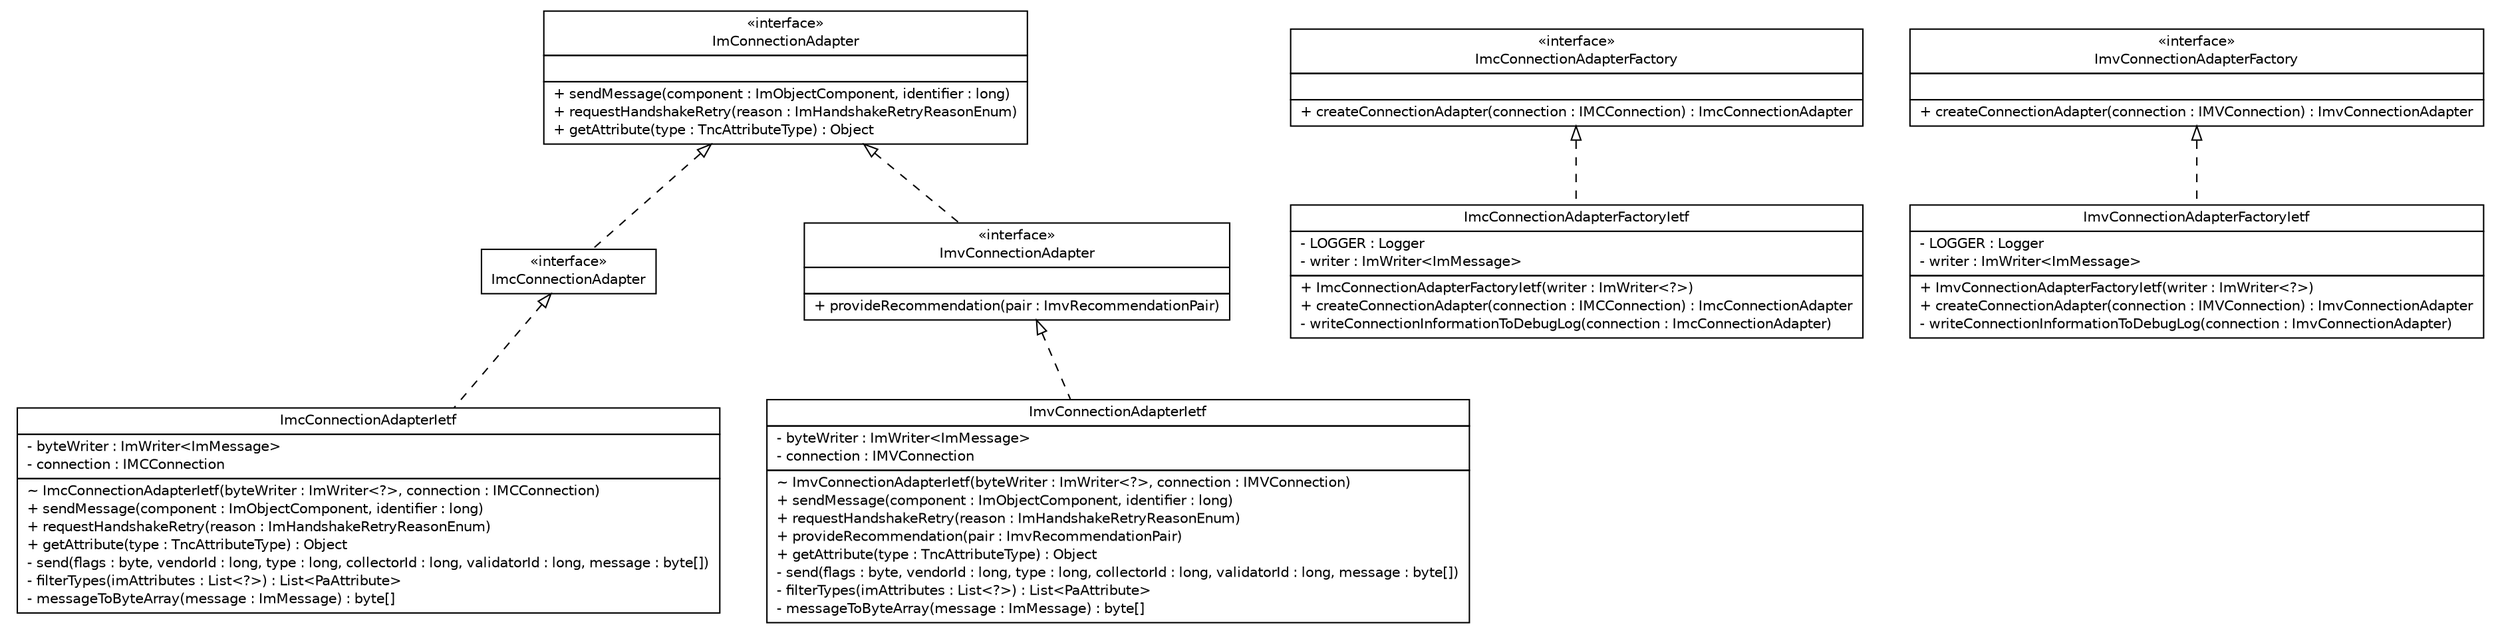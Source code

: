 #!/usr/local/bin/dot
#
# Class diagram 
# Generated by UMLGraph version R5_6 (http://www.umlgraph.org/)
#

digraph G {
	edge [fontname="Helvetica",fontsize=10,labelfontname="Helvetica",labelfontsize=10];
	node [fontname="Helvetica",fontsize=10,shape=plaintext];
	nodesep=0.25;
	ranksep=0.5;
	// de.hsbremen.tc.tnc.im.adapter.connection.ImcConnectionAdapter
	c411 [label=<<table title="de.hsbremen.tc.tnc.im.adapter.connection.ImcConnectionAdapter" border="0" cellborder="1" cellspacing="0" cellpadding="2" port="p" href="./ImcConnectionAdapter.html">
		<tr><td><table border="0" cellspacing="0" cellpadding="1">
<tr><td align="center" balign="center"> &#171;interface&#187; </td></tr>
<tr><td align="center" balign="center"> ImcConnectionAdapter </td></tr>
		</table></td></tr>
		</table>>, URL="./ImcConnectionAdapter.html", fontname="Helvetica", fontcolor="black", fontsize=10.0];
	// de.hsbremen.tc.tnc.im.adapter.connection.ImConnectionAdapter
	c412 [label=<<table title="de.hsbremen.tc.tnc.im.adapter.connection.ImConnectionAdapter" border="0" cellborder="1" cellspacing="0" cellpadding="2" port="p" href="./ImConnectionAdapter.html">
		<tr><td><table border="0" cellspacing="0" cellpadding="1">
<tr><td align="center" balign="center"> &#171;interface&#187; </td></tr>
<tr><td align="center" balign="center"> ImConnectionAdapter </td></tr>
		</table></td></tr>
		<tr><td><table border="0" cellspacing="0" cellpadding="1">
<tr><td align="left" balign="left">  </td></tr>
		</table></td></tr>
		<tr><td><table border="0" cellspacing="0" cellpadding="1">
<tr><td align="left" balign="left"> + sendMessage(component : ImObjectComponent, identifier : long) </td></tr>
<tr><td align="left" balign="left"> + requestHandshakeRetry(reason : ImHandshakeRetryReasonEnum) </td></tr>
<tr><td align="left" balign="left"> + getAttribute(type : TncAttributeType) : Object </td></tr>
		</table></td></tr>
		</table>>, URL="./ImConnectionAdapter.html", fontname="Helvetica", fontcolor="black", fontsize=10.0];
	// de.hsbremen.tc.tnc.im.adapter.connection.ImcConnectionAdapterFactoryIetf
	c413 [label=<<table title="de.hsbremen.tc.tnc.im.adapter.connection.ImcConnectionAdapterFactoryIetf" border="0" cellborder="1" cellspacing="0" cellpadding="2" port="p" href="./ImcConnectionAdapterFactoryIetf.html">
		<tr><td><table border="0" cellspacing="0" cellpadding="1">
<tr><td align="center" balign="center"> ImcConnectionAdapterFactoryIetf </td></tr>
		</table></td></tr>
		<tr><td><table border="0" cellspacing="0" cellpadding="1">
<tr><td align="left" balign="left"> - LOGGER : Logger </td></tr>
<tr><td align="left" balign="left"> - writer : ImWriter&lt;ImMessage&gt; </td></tr>
		</table></td></tr>
		<tr><td><table border="0" cellspacing="0" cellpadding="1">
<tr><td align="left" balign="left"> + ImcConnectionAdapterFactoryIetf(writer : ImWriter&lt;?&gt;) </td></tr>
<tr><td align="left" balign="left"> + createConnectionAdapter(connection : IMCConnection) : ImcConnectionAdapter </td></tr>
<tr><td align="left" balign="left"> - writeConnectionInformationToDebugLog(connection : ImcConnectionAdapter) </td></tr>
		</table></td></tr>
		</table>>, URL="./ImcConnectionAdapterFactoryIetf.html", fontname="Helvetica", fontcolor="black", fontsize=10.0];
	// de.hsbremen.tc.tnc.im.adapter.connection.ImcConnectionAdapterFactory
	c414 [label=<<table title="de.hsbremen.tc.tnc.im.adapter.connection.ImcConnectionAdapterFactory" border="0" cellborder="1" cellspacing="0" cellpadding="2" port="p" href="./ImcConnectionAdapterFactory.html">
		<tr><td><table border="0" cellspacing="0" cellpadding="1">
<tr><td align="center" balign="center"> &#171;interface&#187; </td></tr>
<tr><td align="center" balign="center"> ImcConnectionAdapterFactory </td></tr>
		</table></td></tr>
		<tr><td><table border="0" cellspacing="0" cellpadding="1">
<tr><td align="left" balign="left">  </td></tr>
		</table></td></tr>
		<tr><td><table border="0" cellspacing="0" cellpadding="1">
<tr><td align="left" balign="left"> + createConnectionAdapter(connection : IMCConnection) : ImcConnectionAdapter </td></tr>
		</table></td></tr>
		</table>>, URL="./ImcConnectionAdapterFactory.html", fontname="Helvetica", fontcolor="black", fontsize=10.0];
	// de.hsbremen.tc.tnc.im.adapter.connection.ImvConnectionAdapterIetf
	c415 [label=<<table title="de.hsbremen.tc.tnc.im.adapter.connection.ImvConnectionAdapterIetf" border="0" cellborder="1" cellspacing="0" cellpadding="2" port="p" href="./ImvConnectionAdapterIetf.html">
		<tr><td><table border="0" cellspacing="0" cellpadding="1">
<tr><td align="center" balign="center"> ImvConnectionAdapterIetf </td></tr>
		</table></td></tr>
		<tr><td><table border="0" cellspacing="0" cellpadding="1">
<tr><td align="left" balign="left"> - byteWriter : ImWriter&lt;ImMessage&gt; </td></tr>
<tr><td align="left" balign="left"> - connection : IMVConnection </td></tr>
		</table></td></tr>
		<tr><td><table border="0" cellspacing="0" cellpadding="1">
<tr><td align="left" balign="left"> ~ ImvConnectionAdapterIetf(byteWriter : ImWriter&lt;?&gt;, connection : IMVConnection) </td></tr>
<tr><td align="left" balign="left"> + sendMessage(component : ImObjectComponent, identifier : long) </td></tr>
<tr><td align="left" balign="left"> + requestHandshakeRetry(reason : ImHandshakeRetryReasonEnum) </td></tr>
<tr><td align="left" balign="left"> + provideRecommendation(pair : ImvRecommendationPair) </td></tr>
<tr><td align="left" balign="left"> + getAttribute(type : TncAttributeType) : Object </td></tr>
<tr><td align="left" balign="left"> - send(flags : byte, vendorId : long, type : long, collectorId : long, validatorId : long, message : byte[]) </td></tr>
<tr><td align="left" balign="left"> - filterTypes(imAttributes : List&lt;?&gt;) : List&lt;PaAttribute&gt; </td></tr>
<tr><td align="left" balign="left"> - messageToByteArray(message : ImMessage) : byte[] </td></tr>
		</table></td></tr>
		</table>>, URL="./ImvConnectionAdapterIetf.html", fontname="Helvetica", fontcolor="black", fontsize=10.0];
	// de.hsbremen.tc.tnc.im.adapter.connection.ImvConnectionAdapterFactory
	c416 [label=<<table title="de.hsbremen.tc.tnc.im.adapter.connection.ImvConnectionAdapterFactory" border="0" cellborder="1" cellspacing="0" cellpadding="2" port="p" href="./ImvConnectionAdapterFactory.html">
		<tr><td><table border="0" cellspacing="0" cellpadding="1">
<tr><td align="center" balign="center"> &#171;interface&#187; </td></tr>
<tr><td align="center" balign="center"> ImvConnectionAdapterFactory </td></tr>
		</table></td></tr>
		<tr><td><table border="0" cellspacing="0" cellpadding="1">
<tr><td align="left" balign="left">  </td></tr>
		</table></td></tr>
		<tr><td><table border="0" cellspacing="0" cellpadding="1">
<tr><td align="left" balign="left"> + createConnectionAdapter(connection : IMVConnection) : ImvConnectionAdapter </td></tr>
		</table></td></tr>
		</table>>, URL="./ImvConnectionAdapterFactory.html", fontname="Helvetica", fontcolor="black", fontsize=10.0];
	// de.hsbremen.tc.tnc.im.adapter.connection.ImcConnectionAdapterIetf
	c417 [label=<<table title="de.hsbremen.tc.tnc.im.adapter.connection.ImcConnectionAdapterIetf" border="0" cellborder="1" cellspacing="0" cellpadding="2" port="p" href="./ImcConnectionAdapterIetf.html">
		<tr><td><table border="0" cellspacing="0" cellpadding="1">
<tr><td align="center" balign="center"> ImcConnectionAdapterIetf </td></tr>
		</table></td></tr>
		<tr><td><table border="0" cellspacing="0" cellpadding="1">
<tr><td align="left" balign="left"> - byteWriter : ImWriter&lt;ImMessage&gt; </td></tr>
<tr><td align="left" balign="left"> - connection : IMCConnection </td></tr>
		</table></td></tr>
		<tr><td><table border="0" cellspacing="0" cellpadding="1">
<tr><td align="left" balign="left"> ~ ImcConnectionAdapterIetf(byteWriter : ImWriter&lt;?&gt;, connection : IMCConnection) </td></tr>
<tr><td align="left" balign="left"> + sendMessage(component : ImObjectComponent, identifier : long) </td></tr>
<tr><td align="left" balign="left"> + requestHandshakeRetry(reason : ImHandshakeRetryReasonEnum) </td></tr>
<tr><td align="left" balign="left"> + getAttribute(type : TncAttributeType) : Object </td></tr>
<tr><td align="left" balign="left"> - send(flags : byte, vendorId : long, type : long, collectorId : long, validatorId : long, message : byte[]) </td></tr>
<tr><td align="left" balign="left"> - filterTypes(imAttributes : List&lt;?&gt;) : List&lt;PaAttribute&gt; </td></tr>
<tr><td align="left" balign="left"> - messageToByteArray(message : ImMessage) : byte[] </td></tr>
		</table></td></tr>
		</table>>, URL="./ImcConnectionAdapterIetf.html", fontname="Helvetica", fontcolor="black", fontsize=10.0];
	// de.hsbremen.tc.tnc.im.adapter.connection.ImvConnectionAdapterFactoryIetf
	c418 [label=<<table title="de.hsbremen.tc.tnc.im.adapter.connection.ImvConnectionAdapterFactoryIetf" border="0" cellborder="1" cellspacing="0" cellpadding="2" port="p" href="./ImvConnectionAdapterFactoryIetf.html">
		<tr><td><table border="0" cellspacing="0" cellpadding="1">
<tr><td align="center" balign="center"> ImvConnectionAdapterFactoryIetf </td></tr>
		</table></td></tr>
		<tr><td><table border="0" cellspacing="0" cellpadding="1">
<tr><td align="left" balign="left"> - LOGGER : Logger </td></tr>
<tr><td align="left" balign="left"> - writer : ImWriter&lt;ImMessage&gt; </td></tr>
		</table></td></tr>
		<tr><td><table border="0" cellspacing="0" cellpadding="1">
<tr><td align="left" balign="left"> + ImvConnectionAdapterFactoryIetf(writer : ImWriter&lt;?&gt;) </td></tr>
<tr><td align="left" balign="left"> + createConnectionAdapter(connection : IMVConnection) : ImvConnectionAdapter </td></tr>
<tr><td align="left" balign="left"> - writeConnectionInformationToDebugLog(connection : ImvConnectionAdapter) </td></tr>
		</table></td></tr>
		</table>>, URL="./ImvConnectionAdapterFactoryIetf.html", fontname="Helvetica", fontcolor="black", fontsize=10.0];
	// de.hsbremen.tc.tnc.im.adapter.connection.ImvConnectionAdapter
	c419 [label=<<table title="de.hsbremen.tc.tnc.im.adapter.connection.ImvConnectionAdapter" border="0" cellborder="1" cellspacing="0" cellpadding="2" port="p" href="./ImvConnectionAdapter.html">
		<tr><td><table border="0" cellspacing="0" cellpadding="1">
<tr><td align="center" balign="center"> &#171;interface&#187; </td></tr>
<tr><td align="center" balign="center"> ImvConnectionAdapter </td></tr>
		</table></td></tr>
		<tr><td><table border="0" cellspacing="0" cellpadding="1">
<tr><td align="left" balign="left">  </td></tr>
		</table></td></tr>
		<tr><td><table border="0" cellspacing="0" cellpadding="1">
<tr><td align="left" balign="left"> + provideRecommendation(pair : ImvRecommendationPair) </td></tr>
		</table></td></tr>
		</table>>, URL="./ImvConnectionAdapter.html", fontname="Helvetica", fontcolor="black", fontsize=10.0];
	//de.hsbremen.tc.tnc.im.adapter.connection.ImcConnectionAdapter implements de.hsbremen.tc.tnc.im.adapter.connection.ImConnectionAdapter
	c412:p -> c411:p [dir=back,arrowtail=empty,style=dashed];
	//de.hsbremen.tc.tnc.im.adapter.connection.ImcConnectionAdapterFactoryIetf implements de.hsbremen.tc.tnc.im.adapter.connection.ImcConnectionAdapterFactory
	c414:p -> c413:p [dir=back,arrowtail=empty,style=dashed];
	//de.hsbremen.tc.tnc.im.adapter.connection.ImvConnectionAdapterIetf implements de.hsbremen.tc.tnc.im.adapter.connection.ImvConnectionAdapter
	c419:p -> c415:p [dir=back,arrowtail=empty,style=dashed];
	//de.hsbremen.tc.tnc.im.adapter.connection.ImcConnectionAdapterIetf implements de.hsbremen.tc.tnc.im.adapter.connection.ImcConnectionAdapter
	c411:p -> c417:p [dir=back,arrowtail=empty,style=dashed];
	//de.hsbremen.tc.tnc.im.adapter.connection.ImvConnectionAdapterFactoryIetf implements de.hsbremen.tc.tnc.im.adapter.connection.ImvConnectionAdapterFactory
	c416:p -> c418:p [dir=back,arrowtail=empty,style=dashed];
	//de.hsbremen.tc.tnc.im.adapter.connection.ImvConnectionAdapter implements de.hsbremen.tc.tnc.im.adapter.connection.ImConnectionAdapter
	c412:p -> c419:p [dir=back,arrowtail=empty,style=dashed];
}

